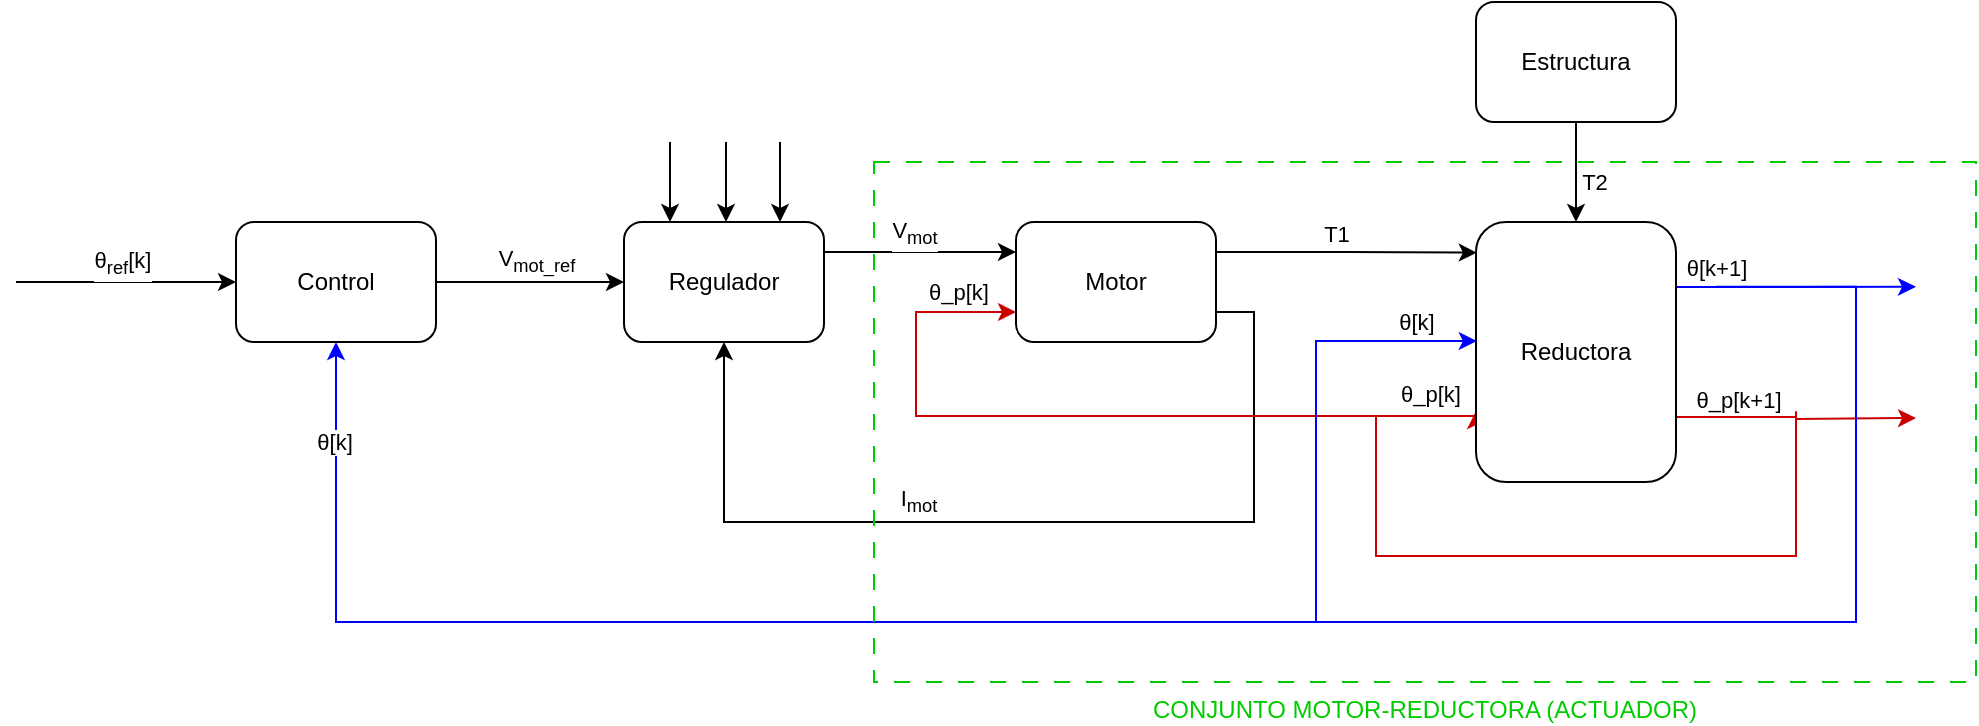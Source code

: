 <mxfile version="28.2.5">
  <diagram name="Página-1" id="5YanUC3SJ1k1rtjvjxfR">
    <mxGraphModel dx="1241" dy="681" grid="1" gridSize="10" guides="1" tooltips="1" connect="1" arrows="1" fold="1" page="1" pageScale="1" pageWidth="1169" pageHeight="827" math="0" shadow="0">
      <root>
        <mxCell id="0" />
        <mxCell id="1" parent="0" />
        <mxCell id="ZfPRRyZCKHTYOccPp4AR-3" value="" style="edgeStyle=orthogonalEdgeStyle;rounded=0;orthogonalLoop=1;jettySize=auto;html=1;" parent="1" source="ZfPRRyZCKHTYOccPp4AR-1" target="ZfPRRyZCKHTYOccPp4AR-2" edge="1">
          <mxGeometry relative="1" as="geometry" />
        </mxCell>
        <mxCell id="ZfPRRyZCKHTYOccPp4AR-4" value="V&lt;sub&gt;mot_ref&lt;/sub&gt;" style="edgeLabel;html=1;align=center;verticalAlign=middle;resizable=0;points=[];" parent="ZfPRRyZCKHTYOccPp4AR-3" vertex="1" connectable="0">
          <mxGeometry x="0.106" y="-2" relative="1" as="geometry">
            <mxPoint x="-2" y="-12" as="offset" />
          </mxGeometry>
        </mxCell>
        <mxCell id="ZfPRRyZCKHTYOccPp4AR-22" style="edgeStyle=orthogonalEdgeStyle;rounded=0;orthogonalLoop=1;jettySize=auto;html=1;exitX=0.5;exitY=1;exitDx=0;exitDy=0;endArrow=none;endFill=0;startArrow=classic;startFill=1;strokeColor=#0000FF;" parent="1" source="ZfPRRyZCKHTYOccPp4AR-1" edge="1">
          <mxGeometry relative="1" as="geometry">
            <mxPoint x="660" y="320" as="targetPoint" />
            <Array as="points">
              <mxPoint x="170" y="320" />
              <mxPoint x="670" y="320" />
            </Array>
          </mxGeometry>
        </mxCell>
        <mxCell id="ZfPRRyZCKHTYOccPp4AR-23" value="&lt;span data-huuid=&quot;5711405356669975646&quot;&gt;&lt;span role=&quot;heading&quot; aria-level=&quot;2&quot;&gt;θ[k]&lt;/span&gt;&lt;/span&gt;" style="edgeLabel;html=1;align=center;verticalAlign=middle;resizable=0;points=[];" parent="ZfPRRyZCKHTYOccPp4AR-22" vertex="1" connectable="0">
          <mxGeometry x="-0.848" y="-1" relative="1" as="geometry">
            <mxPoint as="offset" />
          </mxGeometry>
        </mxCell>
        <mxCell id="ZfPRRyZCKHTYOccPp4AR-24" style="edgeStyle=orthogonalEdgeStyle;rounded=0;orthogonalLoop=1;jettySize=auto;html=1;exitX=0;exitY=0.5;exitDx=0;exitDy=0;startArrow=classic;startFill=1;endArrow=none;endFill=0;" parent="1" source="ZfPRRyZCKHTYOccPp4AR-1" edge="1">
          <mxGeometry relative="1" as="geometry">
            <mxPoint x="10" y="149.966" as="targetPoint" />
          </mxGeometry>
        </mxCell>
        <mxCell id="ZfPRRyZCKHTYOccPp4AR-25" value="&lt;span data-huuid=&quot;5711405356669975646&quot;&gt;&lt;span role=&quot;heading&quot; aria-level=&quot;2&quot;&gt;θ&lt;sub&gt;ref&lt;/sub&gt;[k]&lt;/span&gt;&lt;/span&gt;" style="edgeLabel;html=1;align=center;verticalAlign=middle;resizable=0;points=[];" parent="ZfPRRyZCKHTYOccPp4AR-24" vertex="1" connectable="0">
          <mxGeometry x="0.048" y="-1" relative="1" as="geometry">
            <mxPoint y="-9" as="offset" />
          </mxGeometry>
        </mxCell>
        <mxCell id="ZfPRRyZCKHTYOccPp4AR-1" value="Control" style="rounded=1;whiteSpace=wrap;html=1;" parent="1" vertex="1">
          <mxGeometry x="120" y="120" width="100" height="60" as="geometry" />
        </mxCell>
        <mxCell id="ZfPRRyZCKHTYOccPp4AR-6" style="edgeStyle=orthogonalEdgeStyle;rounded=0;orthogonalLoop=1;jettySize=auto;html=1;exitX=1;exitY=0.25;exitDx=0;exitDy=0;entryX=0;entryY=0.25;entryDx=0;entryDy=0;" parent="1" source="ZfPRRyZCKHTYOccPp4AR-2" target="ZfPRRyZCKHTYOccPp4AR-5" edge="1">
          <mxGeometry relative="1" as="geometry">
            <Array as="points">
              <mxPoint x="460" y="135" />
              <mxPoint x="460" y="135" />
            </Array>
          </mxGeometry>
        </mxCell>
        <mxCell id="ZfPRRyZCKHTYOccPp4AR-7" value="V&lt;sub&gt;mot&lt;/sub&gt;" style="edgeLabel;html=1;align=center;verticalAlign=middle;resizable=0;points=[];" parent="ZfPRRyZCKHTYOccPp4AR-6" vertex="1" connectable="0">
          <mxGeometry x="0.188" y="-1" relative="1" as="geometry">
            <mxPoint x="-12" y="-10" as="offset" />
          </mxGeometry>
        </mxCell>
        <mxCell id="ZfPRRyZCKHTYOccPp4AR-2" value="Regulador" style="rounded=1;whiteSpace=wrap;html=1;" parent="1" vertex="1">
          <mxGeometry x="314" y="120" width="100" height="60" as="geometry" />
        </mxCell>
        <mxCell id="ZfPRRyZCKHTYOccPp4AR-11" style="edgeStyle=orthogonalEdgeStyle;rounded=0;orthogonalLoop=1;jettySize=auto;html=1;exitX=1;exitY=0.75;exitDx=0;exitDy=0;entryX=0.5;entryY=1;entryDx=0;entryDy=0;" parent="1" target="ZfPRRyZCKHTYOccPp4AR-2" edge="1">
          <mxGeometry relative="1" as="geometry">
            <mxPoint x="609" y="165" as="sourcePoint" />
            <mxPoint x="370" y="180" as="targetPoint" />
            <Array as="points">
              <mxPoint x="629" y="165" />
              <mxPoint x="629" y="270" />
              <mxPoint x="364" y="270" />
            </Array>
          </mxGeometry>
        </mxCell>
        <mxCell id="ZfPRRyZCKHTYOccPp4AR-12" value="I&lt;sub&gt;mot&lt;/sub&gt;" style="edgeLabel;html=1;align=center;verticalAlign=middle;resizable=0;points=[];" parent="ZfPRRyZCKHTYOccPp4AR-11" vertex="1" connectable="0">
          <mxGeometry x="0.077" y="2" relative="1" as="geometry">
            <mxPoint x="-35" y="-12" as="offset" />
          </mxGeometry>
        </mxCell>
        <mxCell id="ZfPRRyZCKHTYOccPp4AR-29" style="edgeStyle=orthogonalEdgeStyle;rounded=0;orthogonalLoop=1;jettySize=auto;html=1;exitX=0;exitY=0.75;exitDx=0;exitDy=0;startArrow=classic;startFill=1;endArrow=none;endFill=0;strokeColor=#CC0000;" parent="1" source="ZfPRRyZCKHTYOccPp4AR-5" edge="1">
          <mxGeometry relative="1" as="geometry">
            <mxPoint x="690" y="217" as="targetPoint" />
            <mxPoint x="510" y="162" as="sourcePoint" />
            <Array as="points">
              <mxPoint x="460" y="165" />
              <mxPoint x="460" y="217" />
            </Array>
          </mxGeometry>
        </mxCell>
        <mxCell id="ZfPRRyZCKHTYOccPp4AR-5" value="Motor" style="rounded=1;whiteSpace=wrap;html=1;" parent="1" vertex="1">
          <mxGeometry x="510" y="120" width="100" height="60" as="geometry" />
        </mxCell>
        <mxCell id="ZfPRRyZCKHTYOccPp4AR-13" style="edgeStyle=orthogonalEdgeStyle;rounded=0;orthogonalLoop=1;jettySize=auto;html=1;exitX=1;exitY=0.25;exitDx=0;exitDy=0;strokeColor=#0000FF;" parent="1" source="ZfPRRyZCKHTYOccPp4AR-8" edge="1">
          <mxGeometry relative="1" as="geometry">
            <mxPoint x="960" y="152.429" as="targetPoint" />
          </mxGeometry>
        </mxCell>
        <mxCell id="ZfPRRyZCKHTYOccPp4AR-15" value="&lt;span data-huuid=&quot;5711405356669975646&quot;&gt;&lt;span role=&quot;heading&quot; aria-level=&quot;2&quot;&gt;θ&lt;/span&gt;&lt;/span&gt;[k+1]" style="edgeLabel;html=1;align=center;verticalAlign=middle;resizable=0;points=[];" parent="ZfPRRyZCKHTYOccPp4AR-13" vertex="1" connectable="0">
          <mxGeometry x="-0.022" y="2" relative="1" as="geometry">
            <mxPoint x="-39" y="-8" as="offset" />
          </mxGeometry>
        </mxCell>
        <mxCell id="ZfPRRyZCKHTYOccPp4AR-16" style="edgeStyle=orthogonalEdgeStyle;rounded=0;orthogonalLoop=1;jettySize=auto;html=1;exitX=1;exitY=0.75;exitDx=0;exitDy=0;strokeColor=#CC0000;" parent="1" source="ZfPRRyZCKHTYOccPp4AR-8" edge="1">
          <mxGeometry relative="1" as="geometry">
            <mxPoint x="960" y="218" as="targetPoint" />
          </mxGeometry>
        </mxCell>
        <mxCell id="ZfPRRyZCKHTYOccPp4AR-17" value="&lt;span data-huuid=&quot;5711405356669975646&quot;&gt;&lt;span role=&quot;heading&quot; aria-level=&quot;2&quot;&gt;θ_p&lt;/span&gt;&lt;/span&gt;[k+1]" style="edgeLabel;html=1;align=center;verticalAlign=middle;resizable=0;points=[];" parent="ZfPRRyZCKHTYOccPp4AR-16" vertex="1" connectable="0">
          <mxGeometry x="0.132" y="-1" relative="1" as="geometry">
            <mxPoint x="-37" y="-11" as="offset" />
          </mxGeometry>
        </mxCell>
        <mxCell id="ZfPRRyZCKHTYOccPp4AR-18" style="edgeStyle=orthogonalEdgeStyle;rounded=0;orthogonalLoop=1;jettySize=auto;html=1;exitX=0.004;exitY=0.458;exitDx=0;exitDy=0;exitPerimeter=0;endArrow=none;endFill=0;startArrow=classic;startFill=1;strokeColor=#0000FF;" parent="1" source="ZfPRRyZCKHTYOccPp4AR-8" edge="1">
          <mxGeometry relative="1" as="geometry">
            <mxPoint x="860" y="152.429" as="targetPoint" />
            <Array as="points">
              <mxPoint x="660" y="179" />
              <mxPoint x="660" y="320" />
              <mxPoint x="930" y="320" />
              <mxPoint x="930" y="152" />
            </Array>
          </mxGeometry>
        </mxCell>
        <mxCell id="ZfPRRyZCKHTYOccPp4AR-19" value="&lt;span data-huuid=&quot;5711405356669975646&quot;&gt;&lt;span role=&quot;heading&quot; aria-level=&quot;2&quot;&gt;θ&lt;/span&gt;&lt;/span&gt;[k]" style="edgeLabel;html=1;align=center;verticalAlign=middle;resizable=0;points=[];" parent="ZfPRRyZCKHTYOccPp4AR-18" vertex="1" connectable="0">
          <mxGeometry x="-0.871" y="-1" relative="1" as="geometry">
            <mxPoint x="16" y="-9" as="offset" />
          </mxGeometry>
        </mxCell>
        <mxCell id="ZfPRRyZCKHTYOccPp4AR-20" style="edgeStyle=orthogonalEdgeStyle;rounded=0;orthogonalLoop=1;jettySize=auto;html=1;exitX=0;exitY=0.75;exitDx=0;exitDy=0;startArrow=classic;startFill=1;endArrow=none;endFill=0;strokeColor=#CC0000;" parent="1" edge="1">
          <mxGeometry relative="1" as="geometry">
            <mxPoint x="900" y="214.667" as="targetPoint" />
            <mxPoint x="740" y="214.5" as="sourcePoint" />
            <Array as="points">
              <mxPoint x="740" y="217" />
              <mxPoint x="690" y="217" />
              <mxPoint x="690" y="287" />
              <mxPoint x="900" y="287" />
            </Array>
          </mxGeometry>
        </mxCell>
        <mxCell id="ZfPRRyZCKHTYOccPp4AR-21" value="&lt;span data-huuid=&quot;5711405356669975646&quot;&gt;&lt;span role=&quot;heading&quot; aria-level=&quot;2&quot;&gt;θ_p[k]&lt;/span&gt;&lt;/span&gt;" style="edgeLabel;html=1;align=center;verticalAlign=middle;resizable=0;points=[];" parent="ZfPRRyZCKHTYOccPp4AR-20" vertex="1" connectable="0">
          <mxGeometry x="-0.882" y="1" relative="1" as="geometry">
            <mxPoint x="-2" y="-12" as="offset" />
          </mxGeometry>
        </mxCell>
        <mxCell id="ZfPRRyZCKHTYOccPp4AR-8" value="Reductora" style="rounded=1;whiteSpace=wrap;html=1;" parent="1" vertex="1">
          <mxGeometry x="740" y="120" width="100" height="130" as="geometry" />
        </mxCell>
        <mxCell id="ZfPRRyZCKHTYOccPp4AR-9" style="edgeStyle=orthogonalEdgeStyle;rounded=0;orthogonalLoop=1;jettySize=auto;html=1;exitX=1;exitY=0.25;exitDx=0;exitDy=0;entryX=0.004;entryY=0.118;entryDx=0;entryDy=0;entryPerimeter=0;" parent="1" source="ZfPRRyZCKHTYOccPp4AR-5" target="ZfPRRyZCKHTYOccPp4AR-8" edge="1">
          <mxGeometry relative="1" as="geometry">
            <mxPoint x="740" y="130" as="targetPoint" />
          </mxGeometry>
        </mxCell>
        <mxCell id="ZfPRRyZCKHTYOccPp4AR-10" value="T1" style="edgeLabel;html=1;align=center;verticalAlign=middle;resizable=0;points=[];" parent="ZfPRRyZCKHTYOccPp4AR-9" vertex="1" connectable="0">
          <mxGeometry x="0.22" y="1" relative="1" as="geometry">
            <mxPoint x="-19" y="-9" as="offset" />
          </mxGeometry>
        </mxCell>
        <mxCell id="ZfPRRyZCKHTYOccPp4AR-27" style="edgeStyle=orthogonalEdgeStyle;rounded=0;orthogonalLoop=1;jettySize=auto;html=1;exitX=0.5;exitY=1;exitDx=0;exitDy=0;entryX=0.5;entryY=0;entryDx=0;entryDy=0;" parent="1" source="ZfPRRyZCKHTYOccPp4AR-26" target="ZfPRRyZCKHTYOccPp4AR-8" edge="1">
          <mxGeometry relative="1" as="geometry" />
        </mxCell>
        <mxCell id="ZfPRRyZCKHTYOccPp4AR-28" value="T2" style="edgeLabel;html=1;align=center;verticalAlign=middle;resizable=0;points=[];" parent="ZfPRRyZCKHTYOccPp4AR-27" vertex="1" connectable="0">
          <mxGeometry x="-0.173" relative="1" as="geometry">
            <mxPoint x="9" y="9" as="offset" />
          </mxGeometry>
        </mxCell>
        <mxCell id="ZfPRRyZCKHTYOccPp4AR-26" value="Estructura" style="rounded=1;whiteSpace=wrap;html=1;" parent="1" vertex="1">
          <mxGeometry x="740" y="10" width="100" height="60" as="geometry" />
        </mxCell>
        <mxCell id="ZfPRRyZCKHTYOccPp4AR-30" value="&lt;span data-huuid=&quot;5711405356669975646&quot;&gt;&lt;span role=&quot;heading&quot; aria-level=&quot;2&quot;&gt;θ_p[k]&lt;/span&gt;&lt;/span&gt;" style="edgeLabel;html=1;align=center;verticalAlign=middle;resizable=0;points=[];" parent="1" vertex="1" connectable="0">
          <mxGeometry x="499" y="168" as="geometry">
            <mxPoint x="-18" y="-13" as="offset" />
          </mxGeometry>
        </mxCell>
        <mxCell id="ZfPRRyZCKHTYOccPp4AR-31" value="" style="endArrow=classic;html=1;rounded=0;entryX=0.25;entryY=0;entryDx=0;entryDy=0;" parent="1" edge="1">
          <mxGeometry width="50" height="50" relative="1" as="geometry">
            <mxPoint x="337" y="80" as="sourcePoint" />
            <mxPoint x="337" y="120.0" as="targetPoint" />
          </mxGeometry>
        </mxCell>
        <mxCell id="ZfPRRyZCKHTYOccPp4AR-32" value="" style="endArrow=classic;html=1;rounded=0;entryX=0.25;entryY=0;entryDx=0;entryDy=0;" parent="1" edge="1">
          <mxGeometry width="50" height="50" relative="1" as="geometry">
            <mxPoint x="365" y="80" as="sourcePoint" />
            <mxPoint x="365" y="120.0" as="targetPoint" />
          </mxGeometry>
        </mxCell>
        <mxCell id="ZfPRRyZCKHTYOccPp4AR-33" value="" style="endArrow=classic;html=1;rounded=0;entryX=0.25;entryY=0;entryDx=0;entryDy=0;" parent="1" edge="1">
          <mxGeometry width="50" height="50" relative="1" as="geometry">
            <mxPoint x="392" y="80" as="sourcePoint" />
            <mxPoint x="392" y="120.0" as="targetPoint" />
          </mxGeometry>
        </mxCell>
        <mxCell id="Qzj-E7BwN0O0UKIqFlu7-2" value="CONJUNTO MOTOR-REDUCTORA (ACTUADOR)" style="rounded=0;whiteSpace=wrap;html=1;fillColor=none;dashed=1;dashPattern=8 8;strokeColor=#00CC00;labelPosition=center;verticalLabelPosition=bottom;align=center;verticalAlign=top;fontColor=#00CC00;" vertex="1" parent="1">
          <mxGeometry x="439" y="90" width="551" height="260" as="geometry" />
        </mxCell>
      </root>
    </mxGraphModel>
  </diagram>
</mxfile>
